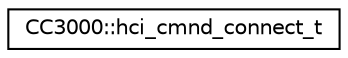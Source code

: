 digraph "Graphical Class Hierarchy"
{
  edge [fontname="Helvetica",fontsize="10",labelfontname="Helvetica",labelfontsize="10"];
  node [fontname="Helvetica",fontsize="10",shape=record];
  rankdir="LR";
  Node1 [label="CC3000::hci_cmnd_connect_t",height=0.2,width=0.4,color="black", fillcolor="white", style="filled",URL="$df/d69/structCC3000_1_1hci__cmnd__connect__t.html"];
}
